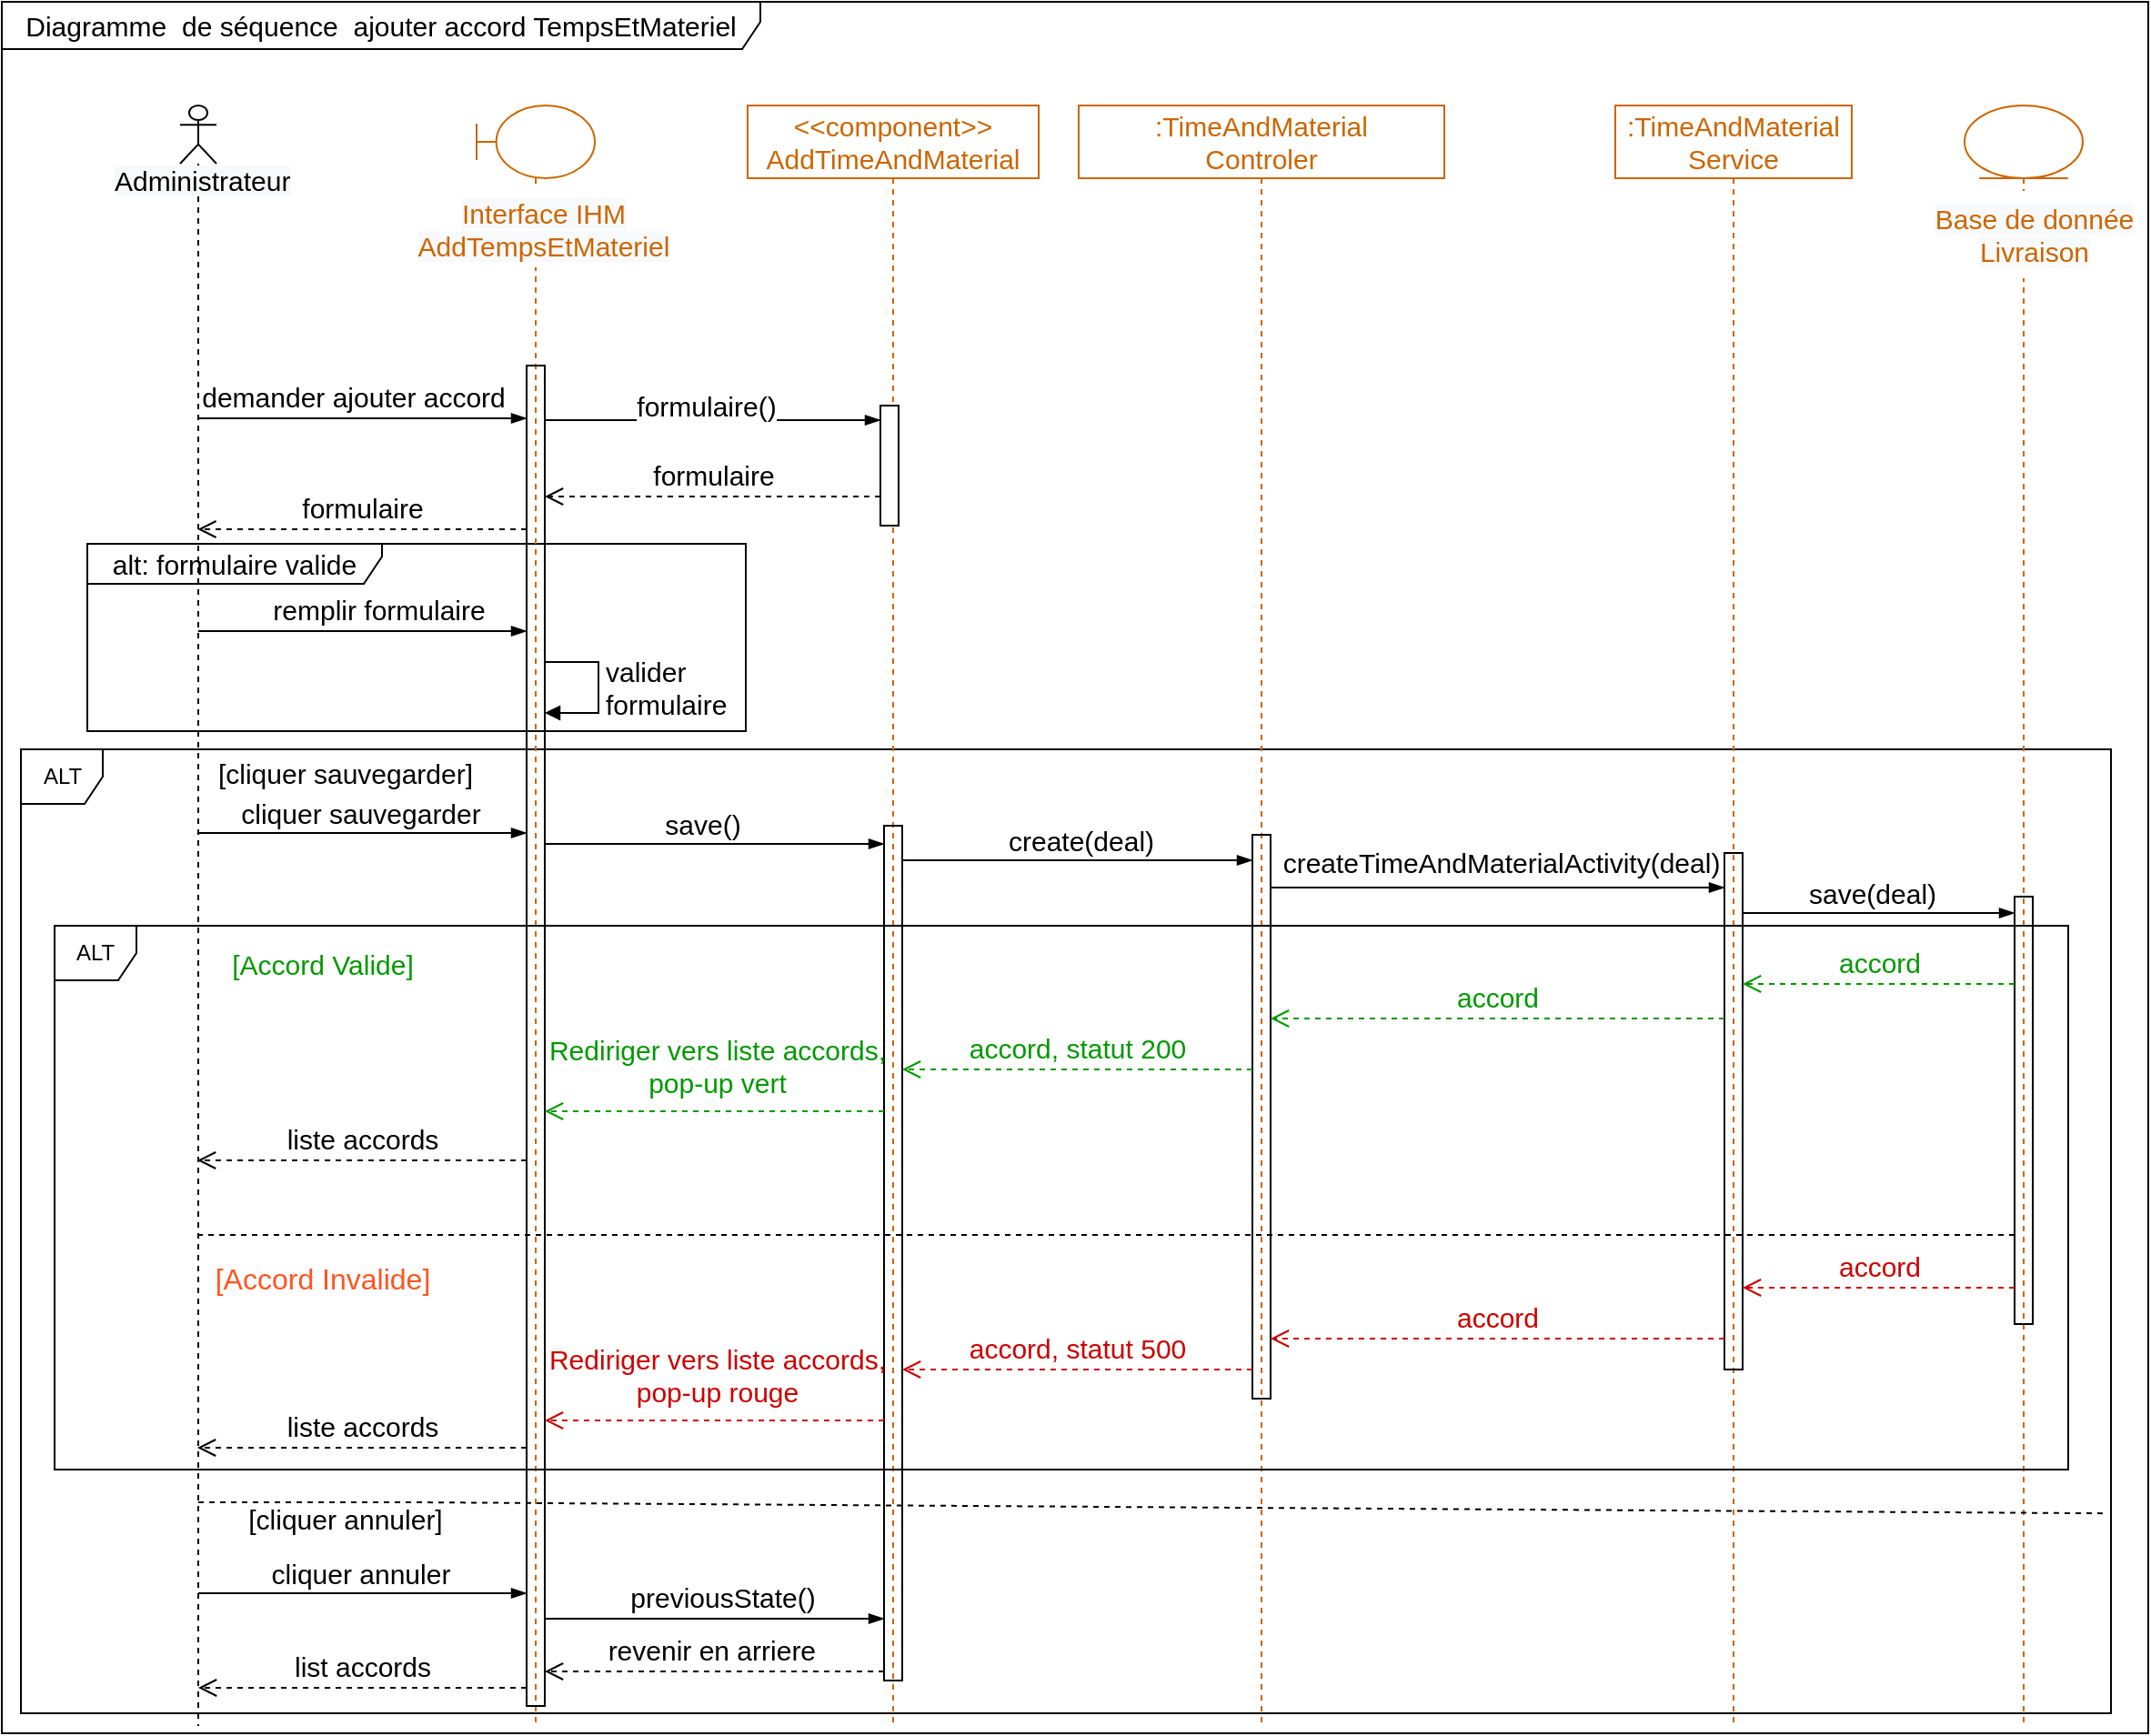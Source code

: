 <mxfile version="20.2.5" type="github">
  <diagram id="3ycZvg8SD_pY-ydtEEm7" name="Page-1">
    <mxGraphModel dx="2336" dy="1197" grid="0" gridSize="10" guides="1" tooltips="1" connect="1" arrows="1" fold="1" page="1" pageScale="1" pageWidth="827" pageHeight="1169" math="0" shadow="0">
      <root>
        <mxCell id="0" />
        <mxCell id="1" parent="0" />
        <mxCell id="iKNJWcs5wsSq8HuUoyNJ-85" value="Diagramme&amp;nbsp; de séquence&amp;nbsp; ajouter accord TempsEtMateriel" style="shape=umlFrame;whiteSpace=wrap;html=1;rounded=0;shadow=0;glass=0;sketch=0;fontSize=15;fillColor=none;width=417;height=26;" parent="1" vertex="1">
          <mxGeometry x="12" y="8" width="1180" height="952" as="geometry" />
        </mxCell>
        <mxCell id="JhUNPmh7cJWNyjmMqc-R-7" value="ALT" style="shape=umlFrame;whiteSpace=wrap;html=1;width=45;height=30;" parent="1" vertex="1">
          <mxGeometry x="22.5" y="419" width="1149" height="530" as="geometry" />
        </mxCell>
        <mxCell id="iKNJWcs5wsSq8HuUoyNJ-98" value="&lt;font style=&quot;font-size: 15px;&quot;&gt;alt: formulaire valide&lt;/font&gt;" style="shape=umlFrame;whiteSpace=wrap;html=1;width=162;height=22;" parent="1" vertex="1">
          <mxGeometry x="59" y="306" width="362" height="103" as="geometry" />
        </mxCell>
        <mxCell id="iKNJWcs5wsSq8HuUoyNJ-44" value=":TimeAndMaterial&lt;br&gt;Controler" style="shape=umlLifeline;perimeter=lifelinePerimeter;whiteSpace=wrap;html=1;container=1;collapsible=0;recursiveResize=0;outlineConnect=0;rounded=0;shadow=0;glass=0;sketch=0;fillColor=none;fontSize=15;fontColor=#CC6600;strokeColor=#CC6600;" parent="1" vertex="1">
          <mxGeometry x="604" y="65" width="201" height="891" as="geometry" />
        </mxCell>
        <mxCell id="iKNJWcs5wsSq8HuUoyNJ-45" value="" style="html=1;points=[];perimeter=orthogonalPerimeter;rounded=0;shadow=0;glass=0;sketch=0;fontSize=15;fillColor=none;" parent="iKNJWcs5wsSq8HuUoyNJ-44" vertex="1">
          <mxGeometry x="95.5" y="401" width="10" height="310" as="geometry" />
        </mxCell>
        <mxCell id="iKNJWcs5wsSq8HuUoyNJ-114" style="edgeStyle=none;rounded=0;orthogonalLoop=1;jettySize=auto;html=1;fontSize=15;fontColor=#000000;strokeColor=#000000;endArrow=none;endFill=0;dashed=1;" parent="1" target="iKNJWcs5wsSq8HuUoyNJ-51" edge="1">
          <mxGeometry relative="1" as="geometry">
            <Array as="points">
              <mxPoint x="238" y="686" />
            </Array>
            <mxPoint x="119.5" y="686" as="sourcePoint" />
          </mxGeometry>
        </mxCell>
        <mxCell id="iKNJWcs5wsSq8HuUoyNJ-46" value="" style="shape=umlLifeline;participant=umlActor;perimeter=lifelinePerimeter;whiteSpace=wrap;html=1;container=1;collapsible=0;recursiveResize=0;verticalAlign=top;spacingTop=36;outlineConnect=0;fillColor=none;size=32;sketch=0;shadow=0;rounded=0;glass=0;" parent="1" vertex="1">
          <mxGeometry x="110" y="65" width="20" height="891" as="geometry" />
        </mxCell>
        <mxCell id="iKNJWcs5wsSq8HuUoyNJ-47" value="&lt;span style=&quot;color: rgb(0, 0, 0); font-family: Helvetica; font-size: 15px; font-style: normal; font-variant-ligatures: normal; font-variant-caps: normal; font-weight: 400; letter-spacing: normal; orphans: 2; text-align: center; text-indent: 0px; text-transform: none; widows: 2; word-spacing: 0px; -webkit-text-stroke-width: 0px; background-color: rgb(248, 249, 250); text-decoration-thickness: initial; text-decoration-style: initial; text-decoration-color: initial; float: none; display: inline !important;&quot;&gt;Administrateur&lt;/span&gt;" style="text;whiteSpace=wrap;html=1;fontSize=15;" parent="1" vertex="1">
          <mxGeometry x="72" y="91" width="105" height="36" as="geometry" />
        </mxCell>
        <mxCell id="iKNJWcs5wsSq8HuUoyNJ-48" value=":TimeAndMaterial&lt;br&gt;Service" style="shape=umlLifeline;perimeter=lifelinePerimeter;whiteSpace=wrap;html=1;container=1;collapsible=0;recursiveResize=0;outlineConnect=0;rounded=0;shadow=0;glass=0;sketch=0;fillColor=none;fontSize=15;fontColor=#CC6600;strokeColor=#CC6600;" parent="1" vertex="1">
          <mxGeometry x="899" y="65" width="130" height="891" as="geometry" />
        </mxCell>
        <mxCell id="iKNJWcs5wsSq8HuUoyNJ-49" value="" style="html=1;points=[];perimeter=orthogonalPerimeter;rounded=0;shadow=0;glass=0;sketch=0;fontSize=15;fillColor=none;" parent="iKNJWcs5wsSq8HuUoyNJ-48" vertex="1">
          <mxGeometry x="60" y="411" width="10" height="284" as="geometry" />
        </mxCell>
        <mxCell id="iKNJWcs5wsSq8HuUoyNJ-50" value="" style="shape=umlLifeline;participant=umlEntity;perimeter=lifelinePerimeter;whiteSpace=wrap;html=1;container=1;collapsible=0;recursiveResize=0;verticalAlign=top;spacingTop=36;outlineConnect=0;rounded=0;shadow=0;glass=0;sketch=0;fontSize=15;fillColor=none;fontColor=#CC6600;strokeColor=#CC6600;" parent="1" vertex="1">
          <mxGeometry x="1091" y="65" width="65" height="891" as="geometry" />
        </mxCell>
        <mxCell id="iKNJWcs5wsSq8HuUoyNJ-51" value="" style="html=1;points=[];perimeter=orthogonalPerimeter;rounded=0;shadow=0;glass=0;sketch=0;fontSize=15;fillColor=none;" parent="iKNJWcs5wsSq8HuUoyNJ-50" vertex="1">
          <mxGeometry x="27.5" y="435" width="10" height="235" as="geometry" />
        </mxCell>
        <mxCell id="iKNJWcs5wsSq8HuUoyNJ-52" value="&lt;span style=&quot;font-family: Helvetica; font-size: 15px; font-style: normal; font-variant-ligatures: normal; font-variant-caps: normal; font-weight: 400; letter-spacing: normal; orphans: 2; text-indent: 0px; text-transform: none; widows: 2; word-spacing: 0px; -webkit-text-stroke-width: 0px; background-color: rgb(248, 249, 250); text-decoration-thickness: initial; text-decoration-style: initial; text-decoration-color: initial; float: none; display: inline !important;&quot;&gt;Base de donnée&lt;br&gt;Livraison&lt;br&gt;&lt;/span&gt;" style="text;whiteSpace=wrap;html=1;fontSize=15;align=center;fillColor=default;fontColor=#CC6600;" parent="iKNJWcs5wsSq8HuUoyNJ-50" vertex="1">
          <mxGeometry x="-21" y="47" width="119" height="48" as="geometry" />
        </mxCell>
        <mxCell id="iKNJWcs5wsSq8HuUoyNJ-53" value="" style="shape=umlLifeline;participant=umlBoundary;perimeter=lifelinePerimeter;whiteSpace=wrap;html=1;container=1;collapsible=0;recursiveResize=0;verticalAlign=top;spacingTop=36;outlineConnect=0;rounded=0;shadow=0;glass=0;sketch=0;fontSize=15;fillColor=none;fontColor=#CC6600;strokeColor=#CC6600;" parent="1" vertex="1">
          <mxGeometry x="273" y="65" width="65" height="891" as="geometry" />
        </mxCell>
        <mxCell id="iKNJWcs5wsSq8HuUoyNJ-54" value="&lt;span style=&quot;font-family: Helvetica; font-size: 15px; font-style: normal; font-variant-ligatures: normal; font-variant-caps: normal; font-weight: 400; letter-spacing: normal; orphans: 2; text-indent: 0px; text-transform: none; widows: 2; word-spacing: 0px; -webkit-text-stroke-width: 0px; background-color: rgb(248, 249, 250); text-decoration-thickness: initial; text-decoration-style: initial; text-decoration-color: initial; float: none; display: inline !important;&quot;&gt;Interface IHM&lt;/span&gt;&lt;br style=&quot;font-family: Helvetica; font-size: 15px; font-style: normal; font-variant-ligatures: normal; font-variant-caps: normal; font-weight: 400; letter-spacing: normal; orphans: 2; text-indent: 0px; text-transform: none; widows: 2; word-spacing: 0px; -webkit-text-stroke-width: 0px; background-color: rgb(248, 249, 250); text-decoration-thickness: initial; text-decoration-style: initial; text-decoration-color: initial;&quot;&gt;&lt;span style=&quot;font-family: Helvetica; font-size: 15px; font-style: normal; font-variant-ligatures: normal; font-variant-caps: normal; font-weight: 400; letter-spacing: normal; orphans: 2; text-indent: 0px; text-transform: none; widows: 2; word-spacing: 0px; -webkit-text-stroke-width: 0px; background-color: rgb(248, 249, 250); text-decoration-thickness: initial; text-decoration-style: initial; text-decoration-color: initial; float: none; display: inline !important;&quot;&gt;AddTempsEtMateriel&lt;/span&gt;" style="text;whiteSpace=wrap;html=1;fontSize=15;align=center;fillColor=default;fontColor=#CC6600;" parent="iKNJWcs5wsSq8HuUoyNJ-53" vertex="1">
          <mxGeometry x="-24" y="44" width="122" height="45" as="geometry" />
        </mxCell>
        <mxCell id="iKNJWcs5wsSq8HuUoyNJ-55" value="" style="html=1;points=[];perimeter=orthogonalPerimeter;rounded=0;shadow=0;glass=0;sketch=0;fontSize=15;fillColor=none;" parent="iKNJWcs5wsSq8HuUoyNJ-53" vertex="1">
          <mxGeometry x="27.5" y="143" width="10" height="737" as="geometry" />
        </mxCell>
        <mxCell id="iKNJWcs5wsSq8HuUoyNJ-99" value="valider&lt;br&gt;formulaire" style="edgeStyle=orthogonalEdgeStyle;html=1;align=left;spacingLeft=2;endArrow=block;rounded=0;fontSize=15;" parent="iKNJWcs5wsSq8HuUoyNJ-53" source="iKNJWcs5wsSq8HuUoyNJ-55" target="iKNJWcs5wsSq8HuUoyNJ-55" edge="1">
          <mxGeometry relative="1" as="geometry">
            <mxPoint x="36" y="306" as="sourcePoint" />
            <Array as="points">
              <mxPoint x="67" y="306" />
              <mxPoint x="67" y="334" />
            </Array>
            <mxPoint x="36" y="334" as="targetPoint" />
          </mxGeometry>
        </mxCell>
        <mxCell id="iKNJWcs5wsSq8HuUoyNJ-63" value="" style="edgeStyle=elbowEdgeStyle;fontSize=12;html=1;endArrow=blockThin;endFill=1;rounded=0;" parent="1" source="iKNJWcs5wsSq8HuUoyNJ-46" target="iKNJWcs5wsSq8HuUoyNJ-55" edge="1">
          <mxGeometry width="160" relative="1" as="geometry">
            <mxPoint x="628" y="319" as="sourcePoint" />
            <mxPoint x="788" y="319" as="targetPoint" />
            <Array as="points">
              <mxPoint x="190" y="237" />
              <mxPoint x="171" y="210" />
            </Array>
          </mxGeometry>
        </mxCell>
        <mxCell id="iKNJWcs5wsSq8HuUoyNJ-64" value="demander ajouter accord" style="edgeLabel;html=1;align=center;verticalAlign=middle;resizable=0;points=[];fontSize=15;" parent="iKNJWcs5wsSq8HuUoyNJ-63" vertex="1" connectable="0">
          <mxGeometry x="-0.395" relative="1" as="geometry">
            <mxPoint x="30" y="-12" as="offset" />
          </mxGeometry>
        </mxCell>
        <mxCell id="iKNJWcs5wsSq8HuUoyNJ-67" value="" style="edgeStyle=elbowEdgeStyle;fontSize=12;html=1;endArrow=blockThin;endFill=1;rounded=0;" parent="1" source="iKNJWcs5wsSq8HuUoyNJ-45" target="iKNJWcs5wsSq8HuUoyNJ-49" edge="1">
          <mxGeometry width="160" relative="1" as="geometry">
            <mxPoint x="394" y="333" as="sourcePoint" />
            <mxPoint x="554" y="333" as="targetPoint" />
            <Array as="points">
              <mxPoint x="778" y="495" />
              <mxPoint x="753" y="286" />
              <mxPoint x="602" y="271" />
              <mxPoint x="527" y="300" />
            </Array>
          </mxGeometry>
        </mxCell>
        <mxCell id="iKNJWcs5wsSq8HuUoyNJ-68" value="createTimeAndMaterialActivity(deal)" style="edgeLabel;html=1;align=center;verticalAlign=middle;resizable=0;points=[];fontSize=15;" parent="iKNJWcs5wsSq8HuUoyNJ-67" vertex="1" connectable="0">
          <mxGeometry x="0.124" relative="1" as="geometry">
            <mxPoint x="-14" y="-14" as="offset" />
          </mxGeometry>
        </mxCell>
        <mxCell id="iKNJWcs5wsSq8HuUoyNJ-69" value="" style="edgeStyle=elbowEdgeStyle;fontSize=12;html=1;endArrow=blockThin;endFill=1;rounded=0;" parent="1" source="iKNJWcs5wsSq8HuUoyNJ-49" target="iKNJWcs5wsSq8HuUoyNJ-51" edge="1">
          <mxGeometry width="160" relative="1" as="geometry">
            <mxPoint x="474" y="333" as="sourcePoint" />
            <mxPoint x="634" y="333" as="targetPoint" />
            <Array as="points">
              <mxPoint x="1060" y="509" />
              <mxPoint x="969" y="520" />
              <mxPoint x="766" y="296" />
            </Array>
          </mxGeometry>
        </mxCell>
        <mxCell id="iKNJWcs5wsSq8HuUoyNJ-70" value="save(deal)" style="edgeLabel;html=1;align=center;verticalAlign=middle;resizable=0;points=[];fontSize=15;" parent="iKNJWcs5wsSq8HuUoyNJ-69" vertex="1" connectable="0">
          <mxGeometry x="-0.356" y="2" relative="1" as="geometry">
            <mxPoint x="23" y="-9" as="offset" />
          </mxGeometry>
        </mxCell>
        <mxCell id="iKNJWcs5wsSq8HuUoyNJ-71" value="&lt;font color=&quot;#009900&quot;&gt;accord&lt;/font&gt;" style="html=1;verticalAlign=bottom;endArrow=open;dashed=1;endSize=8;rounded=0;fontSize=15;strokeColor=#009900;" parent="1" source="iKNJWcs5wsSq8HuUoyNJ-51" target="iKNJWcs5wsSq8HuUoyNJ-49" edge="1">
          <mxGeometry relative="1" as="geometry">
            <mxPoint x="806" y="320" as="sourcePoint" />
            <mxPoint x="668" y="320" as="targetPoint" />
            <Array as="points">
              <mxPoint x="1025" y="548" />
            </Array>
          </mxGeometry>
        </mxCell>
        <mxCell id="iKNJWcs5wsSq8HuUoyNJ-72" value="&lt;span style=&quot;color: rgb(0, 153, 0);&quot;&gt;accord&lt;/span&gt;" style="html=1;verticalAlign=bottom;endArrow=open;dashed=1;endSize=8;rounded=0;fontSize=15;strokeColor=#009900;" parent="1" source="iKNJWcs5wsSq8HuUoyNJ-49" target="iKNJWcs5wsSq8HuUoyNJ-45" edge="1">
          <mxGeometry relative="1" as="geometry">
            <mxPoint x="658" y="325" as="sourcePoint" />
            <mxPoint x="477" y="325" as="targetPoint" />
            <Array as="points">
              <mxPoint x="895" y="567" />
            </Array>
          </mxGeometry>
        </mxCell>
        <mxCell id="iKNJWcs5wsSq8HuUoyNJ-86" value="&amp;lt;&amp;lt;component&amp;gt;&amp;gt;&lt;br&gt;AddTimeAndMaterial" style="shape=umlLifeline;perimeter=lifelinePerimeter;whiteSpace=wrap;html=1;container=1;collapsible=0;recursiveResize=0;outlineConnect=0;rounded=0;shadow=0;glass=0;sketch=0;fillColor=none;fontSize=15;fontColor=#CC6600;strokeColor=#CC6600;" parent="1" vertex="1">
          <mxGeometry x="422" y="65" width="160" height="891" as="geometry" />
        </mxCell>
        <mxCell id="iKNJWcs5wsSq8HuUoyNJ-87" value="" style="html=1;points=[];perimeter=orthogonalPerimeter;" parent="iKNJWcs5wsSq8HuUoyNJ-86" vertex="1">
          <mxGeometry x="73" y="165" width="10" height="66" as="geometry" />
        </mxCell>
        <mxCell id="iKNJWcs5wsSq8HuUoyNJ-100" value="" style="html=1;points=[];perimeter=orthogonalPerimeter;fontSize=15;fillColor=none;rounded=0;shadow=0;glass=0;sketch=0;" parent="iKNJWcs5wsSq8HuUoyNJ-86" vertex="1">
          <mxGeometry x="75" y="396" width="10" height="470" as="geometry" />
        </mxCell>
        <mxCell id="iKNJWcs5wsSq8HuUoyNJ-89" value="" style="fontSize=12;html=1;endArrow=blockThin;endFill=1;rounded=0;" parent="1" source="iKNJWcs5wsSq8HuUoyNJ-55" target="iKNJWcs5wsSq8HuUoyNJ-87" edge="1">
          <mxGeometry width="160" relative="1" as="geometry">
            <mxPoint x="294" y="256" as="sourcePoint" />
            <mxPoint x="599" y="366" as="targetPoint" />
            <Array as="points">
              <mxPoint x="382" y="238" />
            </Array>
          </mxGeometry>
        </mxCell>
        <mxCell id="iKNJWcs5wsSq8HuUoyNJ-90" value="formulaire()" style="edgeLabel;html=1;align=center;verticalAlign=middle;resizable=0;points=[];fontSize=15;" parent="iKNJWcs5wsSq8HuUoyNJ-89" vertex="1" connectable="0">
          <mxGeometry x="-0.006" y="-3" relative="1" as="geometry">
            <mxPoint x="-3" y="-11" as="offset" />
          </mxGeometry>
        </mxCell>
        <mxCell id="iKNJWcs5wsSq8HuUoyNJ-92" value="&lt;font style=&quot;font-size: 15px;&quot;&gt;formulaire&lt;/font&gt;" style="html=1;verticalAlign=bottom;endArrow=open;dashed=1;endSize=8;rounded=0;" parent="1" source="iKNJWcs5wsSq8HuUoyNJ-87" target="iKNJWcs5wsSq8HuUoyNJ-55" edge="1">
          <mxGeometry relative="1" as="geometry">
            <mxPoint x="438" y="323" as="sourcePoint" />
            <mxPoint x="358" y="323" as="targetPoint" />
            <Array as="points">
              <mxPoint x="411" y="280" />
            </Array>
          </mxGeometry>
        </mxCell>
        <mxCell id="iKNJWcs5wsSq8HuUoyNJ-93" value="&lt;font style=&quot;font-size: 15px;&quot;&gt;formulaire&lt;/font&gt;" style="html=1;verticalAlign=bottom;endArrow=open;dashed=1;endSize=8;rounded=0;" parent="1" edge="1">
          <mxGeometry relative="1" as="geometry">
            <mxPoint x="300.5" y="298.0" as="sourcePoint" />
            <mxPoint x="119.667" y="298.0" as="targetPoint" />
            <Array as="points">
              <mxPoint x="253" y="298" />
            </Array>
          </mxGeometry>
        </mxCell>
        <mxCell id="iKNJWcs5wsSq8HuUoyNJ-94" value="" style="fontSize=12;html=1;endArrow=blockThin;endFill=1;rounded=0;" parent="1" source="iKNJWcs5wsSq8HuUoyNJ-46" target="iKNJWcs5wsSq8HuUoyNJ-55" edge="1">
          <mxGeometry width="160" relative="1" as="geometry">
            <mxPoint x="338" y="365" as="sourcePoint" />
            <mxPoint x="498" y="365" as="targetPoint" />
            <Array as="points">
              <mxPoint x="255" y="354" />
            </Array>
          </mxGeometry>
        </mxCell>
        <mxCell id="iKNJWcs5wsSq8HuUoyNJ-96" value="remplir formulaire" style="edgeLabel;html=1;align=center;verticalAlign=middle;resizable=0;points=[];fontSize=15;" parent="iKNJWcs5wsSq8HuUoyNJ-94" vertex="1" connectable="0">
          <mxGeometry x="0.128" y="-4" relative="1" as="geometry">
            <mxPoint x="-3" y="-16" as="offset" />
          </mxGeometry>
        </mxCell>
        <mxCell id="iKNJWcs5wsSq8HuUoyNJ-101" value="" style="fontSize=12;html=1;endArrow=blockThin;endFill=1;rounded=0;" parent="1" target="iKNJWcs5wsSq8HuUoyNJ-100" edge="1">
          <mxGeometry width="160" relative="1" as="geometry">
            <mxPoint x="310.5" y="471" as="sourcePoint" />
            <mxPoint x="622" y="374" as="targetPoint" />
            <Array as="points">
              <mxPoint x="389" y="471" />
            </Array>
          </mxGeometry>
        </mxCell>
        <mxCell id="iKNJWcs5wsSq8HuUoyNJ-102" value="save()" style="edgeLabel;html=1;align=center;verticalAlign=middle;resizable=0;points=[];labelBackgroundColor=none;fontSize=15;" parent="iKNJWcs5wsSq8HuUoyNJ-101" vertex="1" connectable="0">
          <mxGeometry x="-0.081" y="1" relative="1" as="geometry">
            <mxPoint x="1" y="-10" as="offset" />
          </mxGeometry>
        </mxCell>
        <mxCell id="iKNJWcs5wsSq8HuUoyNJ-103" value="" style="fontSize=12;html=1;endArrow=blockThin;endFill=1;rounded=0;" parent="1" source="iKNJWcs5wsSq8HuUoyNJ-100" target="iKNJWcs5wsSq8HuUoyNJ-45" edge="1">
          <mxGeometry width="160" relative="1" as="geometry">
            <mxPoint x="518" y="318" as="sourcePoint" />
            <mxPoint x="678" y="318" as="targetPoint" />
            <Array as="points">
              <mxPoint x="525" y="480" />
            </Array>
          </mxGeometry>
        </mxCell>
        <mxCell id="iKNJWcs5wsSq8HuUoyNJ-104" value="&lt;span style=&quot;font-size: 15px;&quot;&gt;create(deal)&lt;/span&gt;" style="edgeLabel;html=1;align=center;verticalAlign=middle;resizable=0;points=[];labelBackgroundColor=none;fontSize=15;" parent="iKNJWcs5wsSq8HuUoyNJ-103" vertex="1" connectable="0">
          <mxGeometry x="0.25" relative="1" as="geometry">
            <mxPoint x="-23" y="-11" as="offset" />
          </mxGeometry>
        </mxCell>
        <mxCell id="iKNJWcs5wsSq8HuUoyNJ-105" value="&lt;span style=&quot;color: rgb(0, 153, 0);&quot;&gt;accord&lt;/span&gt;&lt;font color=&quot;#009900&quot;&gt;, statut 200&lt;/font&gt;" style="html=1;verticalAlign=bottom;endArrow=open;dashed=1;endSize=8;rounded=0;fontSize=15;strokeColor=#009900;" parent="1" source="iKNJWcs5wsSq8HuUoyNJ-45" target="iKNJWcs5wsSq8HuUoyNJ-100" edge="1">
          <mxGeometry relative="1" as="geometry">
            <mxPoint x="661" y="567" as="sourcePoint" />
            <mxPoint x="410.0" y="567" as="targetPoint" />
            <Array as="points">
              <mxPoint x="633" y="595" />
            </Array>
          </mxGeometry>
        </mxCell>
        <mxCell id="iKNJWcs5wsSq8HuUoyNJ-106" value="&lt;font color=&quot;#009900&quot;&gt;Rediriger vers liste&amp;nbsp;&lt;/font&gt;&lt;span style=&quot;color: rgb(0, 153, 0);&quot;&gt;accords&lt;/span&gt;&lt;font color=&quot;#009900&quot;&gt;,&lt;br&gt;pop-up vert&lt;br&gt;&lt;/font&gt;" style="html=1;verticalAlign=bottom;endArrow=open;dashed=1;endSize=8;rounded=0;fontSize=15;strokeColor=#009900;labelBackgroundColor=none;" parent="1" source="iKNJWcs5wsSq8HuUoyNJ-100" edge="1">
          <mxGeometry x="-0.014" y="-4" relative="1" as="geometry">
            <mxPoint x="674.0" y="570" as="sourcePoint" />
            <mxPoint x="310.5" y="618" as="targetPoint" />
            <Array as="points">
              <mxPoint x="459" y="618" />
            </Array>
            <mxPoint as="offset" />
          </mxGeometry>
        </mxCell>
        <mxCell id="iKNJWcs5wsSq8HuUoyNJ-112" value="&lt;font color=&quot;#000000&quot;&gt;liste&amp;nbsp;accords&lt;/font&gt;" style="html=1;verticalAlign=bottom;endArrow=open;dashed=1;endSize=8;rounded=0;fontSize=15;fontColor=#009900;strokeColor=#000000;" parent="1" edge="1">
          <mxGeometry relative="1" as="geometry">
            <mxPoint x="300.5" y="645" as="sourcePoint" />
            <mxPoint x="119.5" y="645" as="targetPoint" />
            <Array as="points">
              <mxPoint x="274" y="645" />
            </Array>
          </mxGeometry>
        </mxCell>
        <mxCell id="iKNJWcs5wsSq8HuUoyNJ-107" value="" style="group" parent="1" vertex="1" connectable="0">
          <mxGeometry x="22" y="388" width="1126" height="413" as="geometry" />
        </mxCell>
        <mxCell id="iKNJWcs5wsSq8HuUoyNJ-109" value="&lt;div style=&quot;text-align: left; font-size: 15px;&quot;&gt;&lt;span style=&quot;background-color: initial; font-size: 15px;&quot;&gt;[Accord&amp;nbsp;&lt;/span&gt;&lt;span style=&quot;background-color: initial; text-align: right; font-size: 15px;&quot;&gt;Valide]&lt;/span&gt;&lt;/div&gt;" style="text;html=1;strokeColor=none;fillColor=none;align=center;verticalAlign=middle;whiteSpace=wrap;rounded=0;fontSize=15;fontColor=#009900;" parent="iKNJWcs5wsSq8HuUoyNJ-107" vertex="1">
          <mxGeometry x="77.0" y="136.743" width="179.48" height="24.354" as="geometry" />
        </mxCell>
        <mxCell id="iKNJWcs5wsSq8HuUoyNJ-110" value="[Accord Invalide]" style="text;html=1;strokeColor=none;fillColor=none;align=center;verticalAlign=middle;whiteSpace=wrap;rounded=0;fontSize=16;fontColor=#FF5521;" parent="iKNJWcs5wsSq8HuUoyNJ-107" vertex="1">
          <mxGeometry x="103.24" y="311.002" width="127" height="22.604" as="geometry" />
        </mxCell>
        <mxCell id="iKNJWcs5wsSq8HuUoyNJ-116" value="&lt;font color=&quot;#cc0000&quot;&gt;accord&lt;/font&gt;" style="html=1;verticalAlign=bottom;endArrow=open;dashed=1;endSize=8;rounded=0;fontSize=15;fontColor=#000000;strokeColor=#CC0000;" parent="1" source="iKNJWcs5wsSq8HuUoyNJ-51" target="iKNJWcs5wsSq8HuUoyNJ-49" edge="1">
          <mxGeometry relative="1" as="geometry">
            <mxPoint x="680" y="725" as="sourcePoint" />
            <mxPoint x="600" y="725" as="targetPoint" />
            <Array as="points">
              <mxPoint x="1038" y="715" />
            </Array>
          </mxGeometry>
        </mxCell>
        <mxCell id="iKNJWcs5wsSq8HuUoyNJ-117" value="&lt;span style=&quot;color: rgb(204, 0, 0);&quot;&gt;accord&lt;/span&gt;" style="html=1;verticalAlign=bottom;endArrow=open;dashed=1;endSize=8;rounded=0;fontSize=15;fontColor=#000000;strokeColor=#CC0000;" parent="1" source="iKNJWcs5wsSq8HuUoyNJ-49" target="iKNJWcs5wsSq8HuUoyNJ-45" edge="1">
          <mxGeometry relative="1" as="geometry">
            <mxPoint x="915" y="755" as="sourcePoint" />
            <mxPoint x="744" y="755" as="targetPoint" />
            <Array as="points">
              <mxPoint x="879" y="743" />
            </Array>
          </mxGeometry>
        </mxCell>
        <mxCell id="iKNJWcs5wsSq8HuUoyNJ-118" value="&lt;span style=&quot;color: rgb(204, 0, 0);&quot;&gt;accord&lt;/span&gt;&lt;font color=&quot;#cc0000&quot;&gt;, statut 500&lt;/font&gt;" style="html=1;verticalAlign=bottom;endArrow=open;dashed=1;endSize=8;rounded=0;fontSize=15;fontColor=#000000;strokeColor=#CC0000;" parent="1" source="iKNJWcs5wsSq8HuUoyNJ-45" target="iKNJWcs5wsSq8HuUoyNJ-100" edge="1">
          <mxGeometry relative="1" as="geometry">
            <mxPoint x="651" y="752" as="sourcePoint" />
            <mxPoint x="400.0" y="752" as="targetPoint" />
            <Array as="points">
              <mxPoint x="619" y="760" />
            </Array>
          </mxGeometry>
        </mxCell>
        <mxCell id="iKNJWcs5wsSq8HuUoyNJ-119" value="&lt;font color=&quot;#cc0000&quot;&gt;Rediriger vers liste&amp;nbsp;&lt;/font&gt;&lt;span style=&quot;color: rgb(204, 0, 0);&quot;&gt;accords&lt;/span&gt;&lt;font color=&quot;#cc0000&quot;&gt;,&lt;br&gt;pop-up rouge&lt;/font&gt;" style="html=1;verticalAlign=bottom;endArrow=open;dashed=1;endSize=8;rounded=0;fontSize=15;strokeColor=#CC0000;labelBackgroundColor=none;" parent="1" source="iKNJWcs5wsSq8HuUoyNJ-100" edge="1">
          <mxGeometry x="-0.014" y="-4" relative="1" as="geometry">
            <mxPoint x="495" y="760" as="sourcePoint" />
            <mxPoint x="310.5" y="788" as="targetPoint" />
            <Array as="points">
              <mxPoint x="445" y="788" />
            </Array>
            <mxPoint as="offset" />
          </mxGeometry>
        </mxCell>
        <mxCell id="iKNJWcs5wsSq8HuUoyNJ-120" value="&lt;font color=&quot;#000000&quot;&gt;liste accords&lt;/font&gt;" style="html=1;verticalAlign=bottom;endArrow=open;dashed=1;endSize=8;rounded=0;fontSize=15;fontColor=#009900;strokeColor=#000000;" parent="1" edge="1">
          <mxGeometry relative="1" as="geometry">
            <mxPoint x="300.5" y="803" as="sourcePoint" />
            <mxPoint x="119.5" y="803" as="targetPoint" />
            <Array as="points">
              <mxPoint x="231" y="803" />
            </Array>
          </mxGeometry>
        </mxCell>
        <mxCell id="JhUNPmh7cJWNyjmMqc-R-8" value="&lt;div style=&quot;text-align: left;&quot;&gt;&lt;span style=&quot;color: rgb(0, 0, 0); text-align: center; background-color: rgb(255, 255, 255);&quot;&gt;&lt;font style=&quot;font-size: 15px;&quot;&gt;[cliquer sauvegarder]&lt;/font&gt;&lt;/span&gt;&lt;br&gt;&lt;/div&gt;" style="text;html=1;strokeColor=none;fillColor=none;align=center;verticalAlign=bottom;whiteSpace=wrap;rounded=0;fontSize=15;fontColor=#009900;" parent="1" vertex="1">
          <mxGeometry x="126.875" y="420" width="148.489" height="24.35" as="geometry" />
        </mxCell>
        <mxCell id="JhUNPmh7cJWNyjmMqc-R-9" value="&lt;div style=&quot;text-align: left;&quot;&gt;&lt;span style=&quot;color: rgb(0, 0, 0); text-align: center; background-color: rgb(255, 255, 255);&quot;&gt;&lt;font style=&quot;font-size: 15px;&quot;&gt;[cliquer annuler]&lt;/font&gt;&lt;/span&gt;&lt;br&gt;&lt;/div&gt;" style="text;html=1;strokeColor=none;fillColor=none;align=center;verticalAlign=bottom;whiteSpace=wrap;rounded=0;fontSize=15;fontColor=#009900;" parent="1" vertex="1">
          <mxGeometry x="126.875" y="830" width="148.489" height="24.35" as="geometry" />
        </mxCell>
        <mxCell id="JhUNPmh7cJWNyjmMqc-R-10" value="" style="edgeStyle=elbowEdgeStyle;fontSize=12;html=1;endArrow=blockThin;endFill=1;rounded=0;fontColor=#000000;" parent="1" edge="1">
          <mxGeometry width="160" relative="1" as="geometry">
            <mxPoint x="120.024" y="465" as="sourcePoint" />
            <mxPoint x="300.5" y="465" as="targetPoint" />
            <Array as="points">
              <mxPoint x="283" y="465" />
              <mxPoint x="303" y="492" />
              <mxPoint x="224.82" y="475" />
            </Array>
          </mxGeometry>
        </mxCell>
        <mxCell id="JhUNPmh7cJWNyjmMqc-R-11" value="cliquer sauvegarder" style="edgeLabel;html=1;align=center;verticalAlign=middle;resizable=0;points=[];fontSize=15;fontColor=#000000;" parent="JhUNPmh7cJWNyjmMqc-R-10" vertex="1" connectable="0">
          <mxGeometry x="-0.022" y="2" relative="1" as="geometry">
            <mxPoint y="-9" as="offset" />
          </mxGeometry>
        </mxCell>
        <mxCell id="JhUNPmh7cJWNyjmMqc-R-14" style="edgeStyle=none;rounded=0;orthogonalLoop=1;jettySize=auto;html=1;fontSize=15;fontColor=#000000;strokeColor=#000000;endArrow=none;endFill=0;dashed=1;entryX=0.981;entryY=0.873;entryDx=0;entryDy=0;entryPerimeter=0;" parent="1" source="iKNJWcs5wsSq8HuUoyNJ-46" target="iKNJWcs5wsSq8HuUoyNJ-85" edge="1">
          <mxGeometry relative="1" as="geometry">
            <Array as="points">
              <mxPoint x="238" y="833" />
            </Array>
            <mxPoint x="118.962" y="833.0" as="sourcePoint" />
            <mxPoint x="1118.5" y="833" as="targetPoint" />
          </mxGeometry>
        </mxCell>
        <mxCell id="JhUNPmh7cJWNyjmMqc-R-17" value="" style="edgeStyle=elbowEdgeStyle;fontSize=12;html=1;endArrow=blockThin;endFill=1;rounded=0;fontColor=#000000;" parent="1" target="iKNJWcs5wsSq8HuUoyNJ-55" edge="1">
          <mxGeometry width="160" relative="1" as="geometry">
            <mxPoint x="119.997" y="883" as="sourcePoint" />
            <mxPoint x="370.33" y="883" as="targetPoint" />
            <Array as="points">
              <mxPoint x="303" y="889" />
              <mxPoint x="225.51" y="868" />
            </Array>
          </mxGeometry>
        </mxCell>
        <mxCell id="JhUNPmh7cJWNyjmMqc-R-18" value="cliquer annuler" style="edgeLabel;html=1;align=center;verticalAlign=middle;resizable=0;points=[];fontSize=15;fontColor=#000000;" parent="JhUNPmh7cJWNyjmMqc-R-17" vertex="1" connectable="0">
          <mxGeometry x="-0.022" y="2" relative="1" as="geometry">
            <mxPoint y="-9" as="offset" />
          </mxGeometry>
        </mxCell>
        <mxCell id="JhUNPmh7cJWNyjmMqc-R-19" value="" style="edgeStyle=elbowEdgeStyle;fontSize=12;html=1;endArrow=blockThin;endFill=1;rounded=0;fontColor=#000000;" parent="1" source="iKNJWcs5wsSq8HuUoyNJ-55" target="iKNJWcs5wsSq8HuUoyNJ-100" edge="1">
          <mxGeometry width="160" relative="1" as="geometry">
            <mxPoint x="313" y="851" as="sourcePoint" />
            <mxPoint x="446.227" y="851" as="targetPoint" />
            <Array as="points">
              <mxPoint x="456" y="897" />
              <mxPoint x="377.5" y="851" />
            </Array>
          </mxGeometry>
        </mxCell>
        <mxCell id="JhUNPmh7cJWNyjmMqc-R-20" value="previousState()" style="edgeLabel;html=1;align=center;verticalAlign=middle;resizable=0;points=[];fontSize=15;fontColor=#000000;" parent="JhUNPmh7cJWNyjmMqc-R-19" vertex="1" connectable="0">
          <mxGeometry x="-0.29" y="-1" relative="1" as="geometry">
            <mxPoint x="31" y="-13" as="offset" />
          </mxGeometry>
        </mxCell>
        <mxCell id="JhUNPmh7cJWNyjmMqc-R-22" value="list accords" style="html=1;verticalAlign=bottom;endArrow=open;dashed=1;endSize=8;rounded=0;fontSize=15;fontColor=#000000;" parent="1" source="iKNJWcs5wsSq8HuUoyNJ-55" target="iKNJWcs5wsSq8HuUoyNJ-46" edge="1">
          <mxGeometry relative="1" as="geometry">
            <mxPoint x="283.33" y="935" as="sourcePoint" />
            <mxPoint x="32.997" y="935" as="targetPoint" />
            <Array as="points">
              <mxPoint x="167.83" y="935" />
            </Array>
          </mxGeometry>
        </mxCell>
        <mxCell id="JhUNPmh7cJWNyjmMqc-R-21" value="revenir en arriere&amp;nbsp;" style="html=1;verticalAlign=bottom;endArrow=open;dashed=1;endSize=8;rounded=0;fontSize=15;fontColor=#000000;" parent="1" source="iKNJWcs5wsSq8HuUoyNJ-100" target="iKNJWcs5wsSq8HuUoyNJ-55" edge="1">
          <mxGeometry relative="1" as="geometry">
            <mxPoint x="480.227" y="926" as="sourcePoint" />
            <mxPoint x="347" y="926" as="targetPoint" />
            <Array as="points">
              <mxPoint x="434.5" y="926" />
            </Array>
          </mxGeometry>
        </mxCell>
        <mxCell id="iKNJWcs5wsSq8HuUoyNJ-108" value="ALT" style="shape=umlFrame;whiteSpace=wrap;html=1;width=45;height=30;" parent="1" vertex="1">
          <mxGeometry x="41" y="516" width="1107" height="299" as="geometry" />
        </mxCell>
      </root>
    </mxGraphModel>
  </diagram>
</mxfile>
